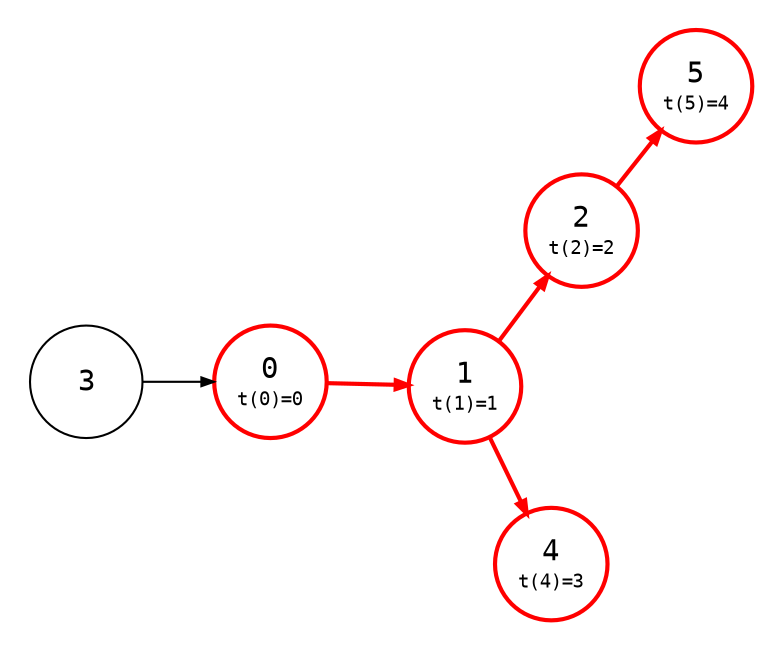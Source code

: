 digraph {
    node [shape=circle, fontname=monospace, fixedsize=true, width="0.75"];
    edge [arrowsize=0.6, fontname=monospace, fontsize=9];
    color=black;
    fontcolor=black;
    bgcolor=white;
    layout=neato;
    scale=1.2;
    mode=sgd;
    maxiter=200000;
    normalize=true;
    pad=0.2;
    splines=line

    3 [color="#bbb", fontcolor="#bbb"];
    0, 1, 2, 4, 5 [style=bold, color=red];

    0 [
        label=<
            <table border="0" cellpadding="1" cellspacing="0">
                <tr>
                    <td>0</td>
                </tr>
                <tr>
                    <td><font point-size="9">t(0)=0</font></td>
                </tr>
            </table>
        >,
        color=red,
        style=bold
    ];

    1 [
        label=<
            <table border="0" cellpadding="1" cellspacing="0">
                <tr>
                    <td>1</td>
                </tr>
                <tr>
                    <td><font point-size="9">t(1)=1</font></td>
                </tr>
            </table>
        >,
        color=red,
        style=bold
    ];

    2 [
        label=<
            <table border="0" cellpadding="1" cellspacing="0">
                <tr>
                    <td>2</td>
                </tr>
                <tr>
                    <td><font point-size="9">t(2)=2</font></td>
                </tr>
            </table>
        >,
    ];

    3 [
        label=<
            <table border="0" cellpadding="1" cellspacing="0">
                <tr>
                    <td>3</td>
                </tr>
            </table>
        >,
    ];

    4 [
        label=<
            <table border="0" cellpadding="1" cellspacing="0">
                <tr>
                    <td>4</td>
                </tr>
                <tr>
                    <td><font point-size="9">t(4)=3</font></td>
                </tr>
            </table>
        >,
    ];

    5 [
        label=<
            <table border="0" cellpadding="1" cellspacing="0">
                <tr>
                    <td>5</td>
                </tr>
                <tr>
                    <td><font point-size="9">t(5)=4</font></td>
                </tr>
            </table>
        >,
    ];


    0 -> 1 [
        style=bold;
        color=red;
    ];

    3 -> 0 [color="#bbb"];

    1 -> 2 [
        style=bold;
        color=red;
    ];

    1 -> 4 [
        style=bold;
        color=red;
    ];

    2 -> 5 [
        style=bold;
        color=red;
    ];
}